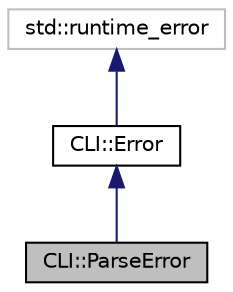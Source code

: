 digraph "CLI::ParseError"
{
  edge [fontname="Helvetica",fontsize="10",labelfontname="Helvetica",labelfontsize="10"];
  node [fontname="Helvetica",fontsize="10",shape=record];
  Node15 [label="CLI::ParseError",height=0.2,width=0.4,color="black", fillcolor="grey75", style="filled", fontcolor="black"];
  Node16 -> Node15 [dir="back",color="midnightblue",fontsize="10",style="solid",fontname="Helvetica"];
  Node16 [label="CLI::Error",height=0.2,width=0.4,color="black", fillcolor="white", style="filled",URL="$struct_c_l_i_1_1_error.html",tooltip="All errors derive from this one. "];
  Node17 -> Node16 [dir="back",color="midnightblue",fontsize="10",style="solid",fontname="Helvetica"];
  Node17 [label="std::runtime_error",height=0.2,width=0.4,color="grey75", fillcolor="white", style="filled"];
}

